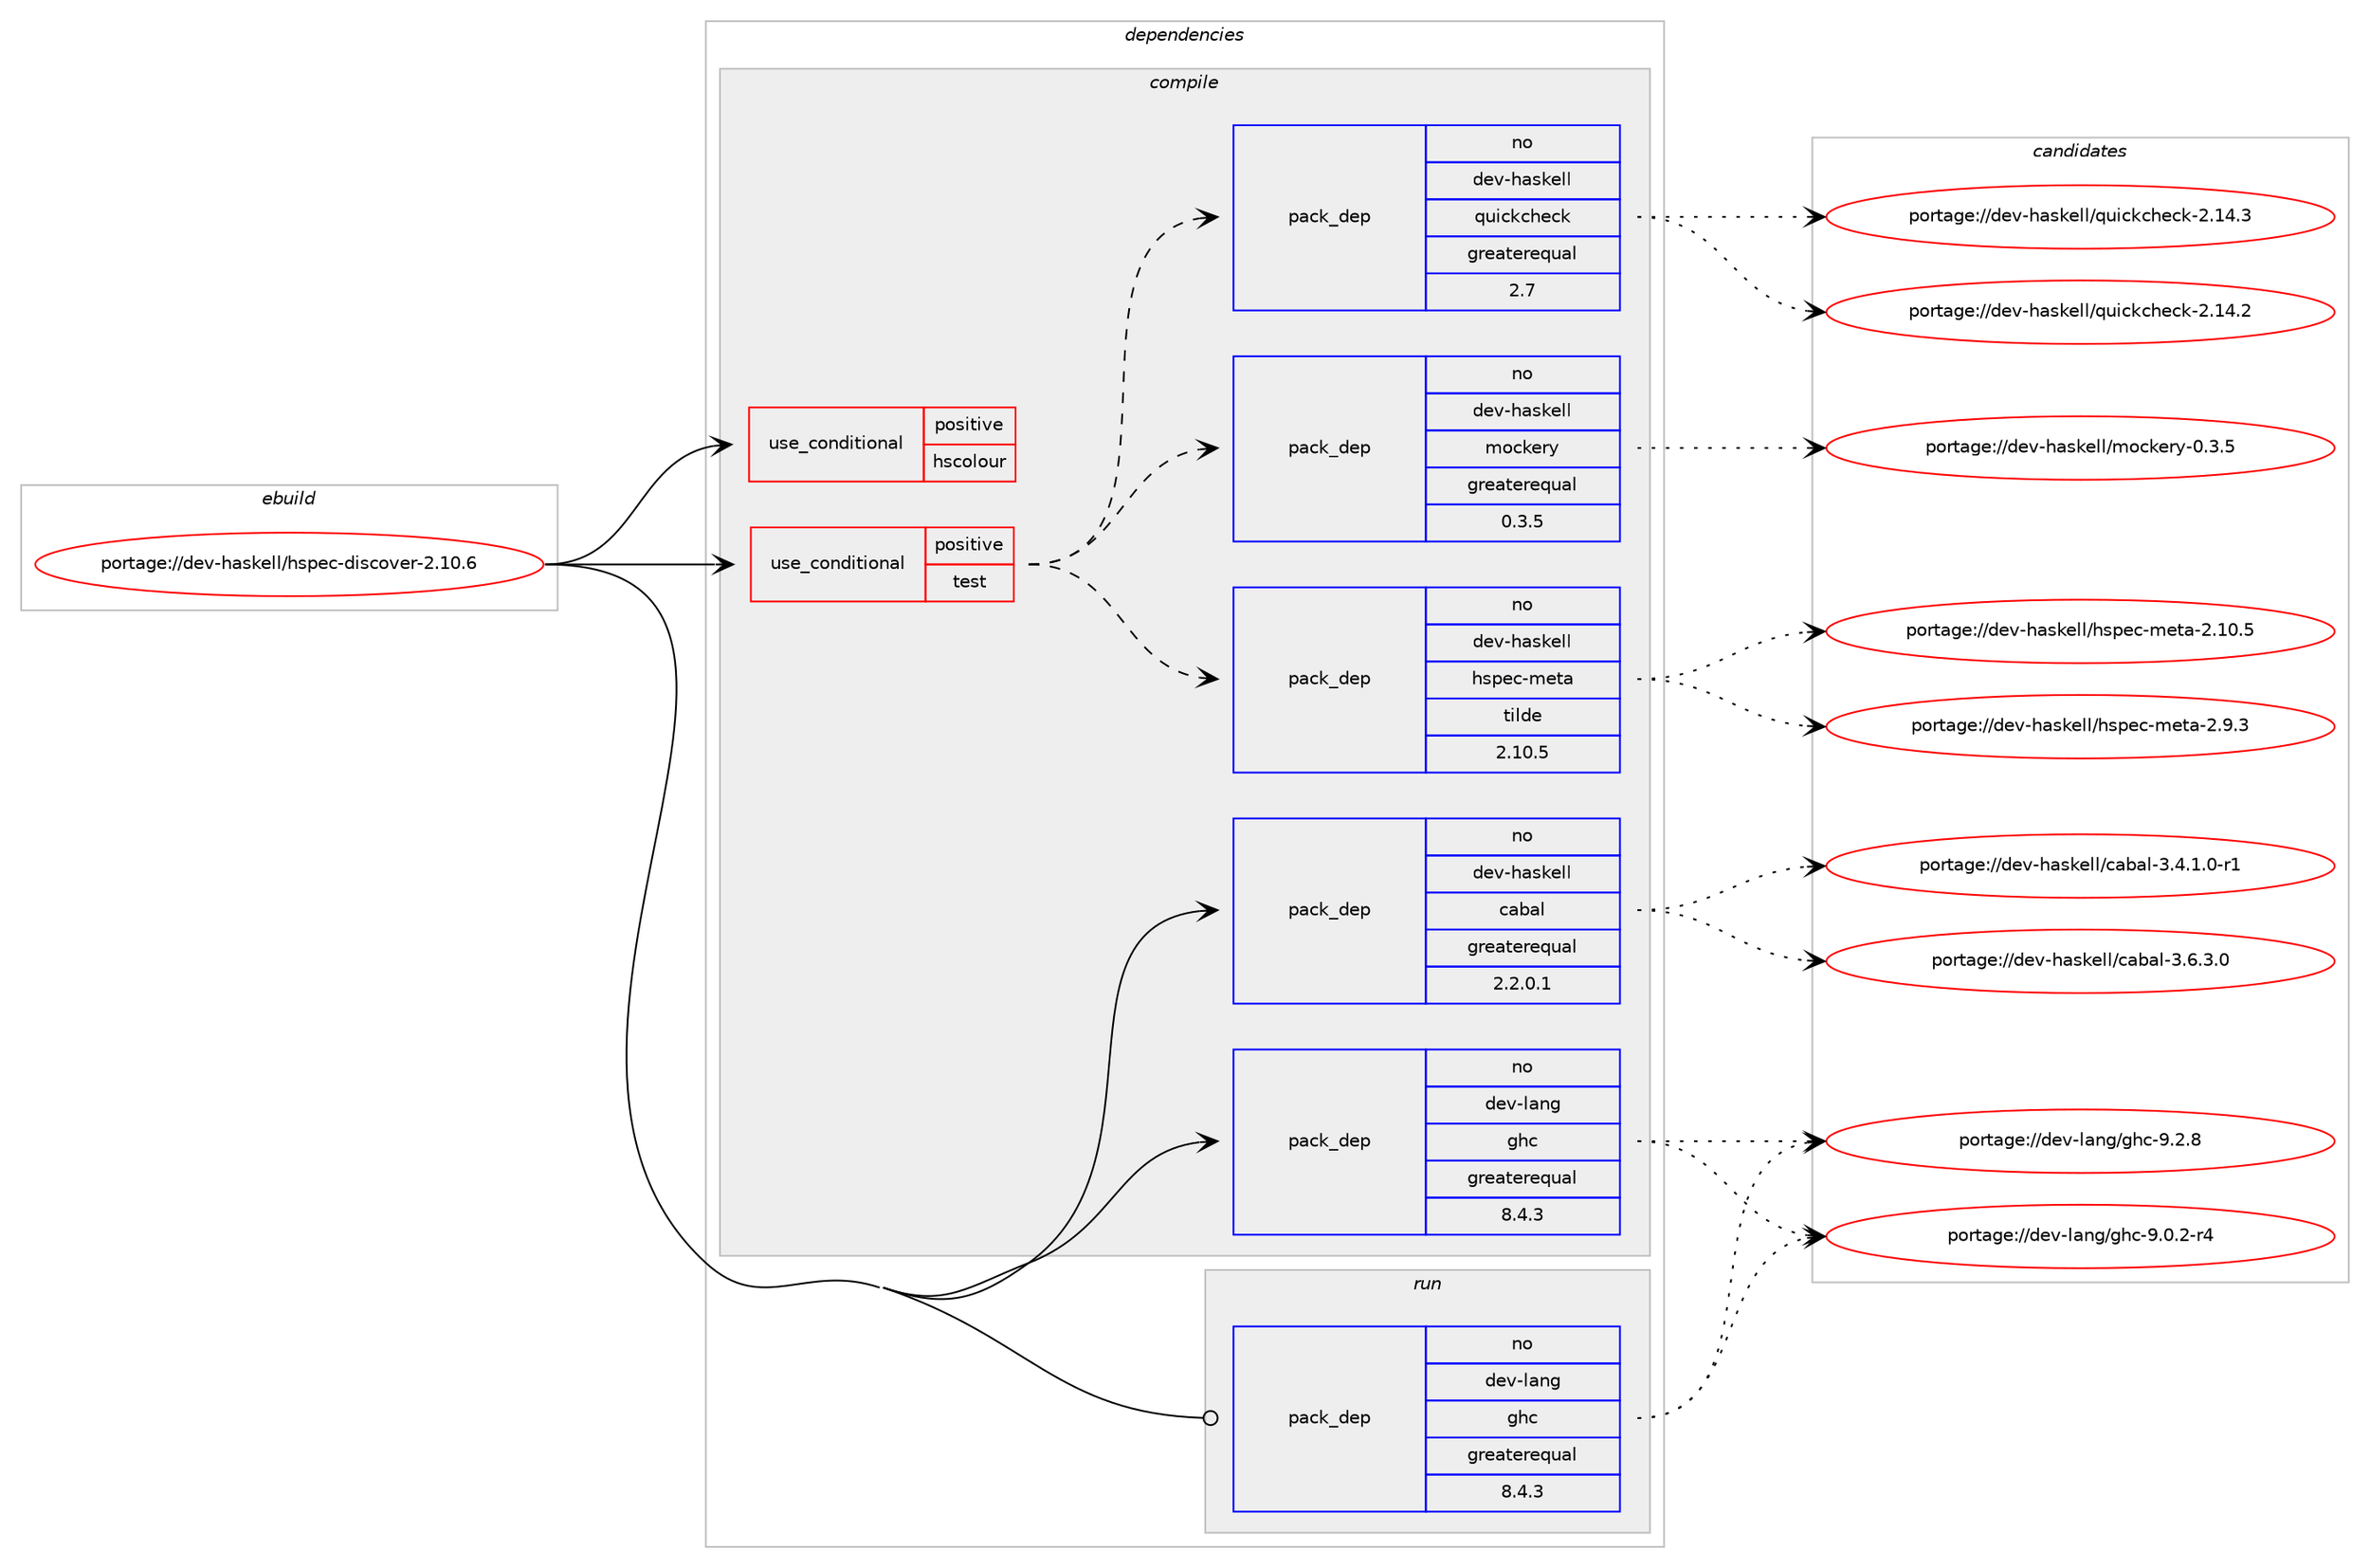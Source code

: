 digraph prolog {

# *************
# Graph options
# *************

newrank=true;
concentrate=true;
compound=true;
graph [rankdir=LR,fontname=Helvetica,fontsize=10,ranksep=1.5];#, ranksep=2.5, nodesep=0.2];
edge  [arrowhead=vee];
node  [fontname=Helvetica,fontsize=10];

# **********
# The ebuild
# **********

subgraph cluster_leftcol {
color=gray;
rank=same;
label=<<i>ebuild</i>>;
id [label="portage://dev-haskell/hspec-discover-2.10.6", color=red, width=4, href="../dev-haskell/hspec-discover-2.10.6.svg"];
}

# ****************
# The dependencies
# ****************

subgraph cluster_midcol {
color=gray;
label=<<i>dependencies</i>>;
subgraph cluster_compile {
fillcolor="#eeeeee";
style=filled;
label=<<i>compile</i>>;
subgraph cond19947 {
dependency38963 [label=<<TABLE BORDER="0" CELLBORDER="1" CELLSPACING="0" CELLPADDING="4"><TR><TD ROWSPAN="3" CELLPADDING="10">use_conditional</TD></TR><TR><TD>positive</TD></TR><TR><TD>hscolour</TD></TR></TABLE>>, shape=none, color=red];
# *** BEGIN UNKNOWN DEPENDENCY TYPE (TODO) ***
# dependency38963 -> package_dependency(portage://dev-haskell/hspec-discover-2.10.6,install,no,dev-haskell,hscolour,none,[,,],[],[])
# *** END UNKNOWN DEPENDENCY TYPE (TODO) ***

}
id:e -> dependency38963:w [weight=20,style="solid",arrowhead="vee"];
subgraph cond19948 {
dependency38964 [label=<<TABLE BORDER="0" CELLBORDER="1" CELLSPACING="0" CELLPADDING="4"><TR><TD ROWSPAN="3" CELLPADDING="10">use_conditional</TD></TR><TR><TD>positive</TD></TR><TR><TD>test</TD></TR></TABLE>>, shape=none, color=red];
subgraph pack18050 {
dependency38965 [label=<<TABLE BORDER="0" CELLBORDER="1" CELLSPACING="0" CELLPADDING="4" WIDTH="220"><TR><TD ROWSPAN="6" CELLPADDING="30">pack_dep</TD></TR><TR><TD WIDTH="110">no</TD></TR><TR><TD>dev-haskell</TD></TR><TR><TD>hspec-meta</TD></TR><TR><TD>tilde</TD></TR><TR><TD>2.10.5</TD></TR></TABLE>>, shape=none, color=blue];
}
dependency38964:e -> dependency38965:w [weight=20,style="dashed",arrowhead="vee"];
subgraph pack18051 {
dependency38966 [label=<<TABLE BORDER="0" CELLBORDER="1" CELLSPACING="0" CELLPADDING="4" WIDTH="220"><TR><TD ROWSPAN="6" CELLPADDING="30">pack_dep</TD></TR><TR><TD WIDTH="110">no</TD></TR><TR><TD>dev-haskell</TD></TR><TR><TD>mockery</TD></TR><TR><TD>greaterequal</TD></TR><TR><TD>0.3.5</TD></TR></TABLE>>, shape=none, color=blue];
}
dependency38964:e -> dependency38966:w [weight=20,style="dashed",arrowhead="vee"];
subgraph pack18052 {
dependency38967 [label=<<TABLE BORDER="0" CELLBORDER="1" CELLSPACING="0" CELLPADDING="4" WIDTH="220"><TR><TD ROWSPAN="6" CELLPADDING="30">pack_dep</TD></TR><TR><TD WIDTH="110">no</TD></TR><TR><TD>dev-haskell</TD></TR><TR><TD>quickcheck</TD></TR><TR><TD>greaterequal</TD></TR><TR><TD>2.7</TD></TR></TABLE>>, shape=none, color=blue];
}
dependency38964:e -> dependency38967:w [weight=20,style="dashed",arrowhead="vee"];
}
id:e -> dependency38964:w [weight=20,style="solid",arrowhead="vee"];
subgraph pack18053 {
dependency38968 [label=<<TABLE BORDER="0" CELLBORDER="1" CELLSPACING="0" CELLPADDING="4" WIDTH="220"><TR><TD ROWSPAN="6" CELLPADDING="30">pack_dep</TD></TR><TR><TD WIDTH="110">no</TD></TR><TR><TD>dev-haskell</TD></TR><TR><TD>cabal</TD></TR><TR><TD>greaterequal</TD></TR><TR><TD>2.2.0.1</TD></TR></TABLE>>, shape=none, color=blue];
}
id:e -> dependency38968:w [weight=20,style="solid",arrowhead="vee"];
subgraph pack18054 {
dependency38969 [label=<<TABLE BORDER="0" CELLBORDER="1" CELLSPACING="0" CELLPADDING="4" WIDTH="220"><TR><TD ROWSPAN="6" CELLPADDING="30">pack_dep</TD></TR><TR><TD WIDTH="110">no</TD></TR><TR><TD>dev-lang</TD></TR><TR><TD>ghc</TD></TR><TR><TD>greaterequal</TD></TR><TR><TD>8.4.3</TD></TR></TABLE>>, shape=none, color=blue];
}
id:e -> dependency38969:w [weight=20,style="solid",arrowhead="vee"];
}
subgraph cluster_compileandrun {
fillcolor="#eeeeee";
style=filled;
label=<<i>compile and run</i>>;
}
subgraph cluster_run {
fillcolor="#eeeeee";
style=filled;
label=<<i>run</i>>;
subgraph pack18055 {
dependency38970 [label=<<TABLE BORDER="0" CELLBORDER="1" CELLSPACING="0" CELLPADDING="4" WIDTH="220"><TR><TD ROWSPAN="6" CELLPADDING="30">pack_dep</TD></TR><TR><TD WIDTH="110">no</TD></TR><TR><TD>dev-lang</TD></TR><TR><TD>ghc</TD></TR><TR><TD>greaterequal</TD></TR><TR><TD>8.4.3</TD></TR></TABLE>>, shape=none, color=blue];
}
id:e -> dependency38970:w [weight=20,style="solid",arrowhead="odot"];
# *** BEGIN UNKNOWN DEPENDENCY TYPE (TODO) ***
# id -> package_dependency(portage://dev-haskell/hspec-discover-2.10.6,run,no,dev-lang,ghc,none,[,,],any_same_slot,[use(optenable(profile),none)])
# *** END UNKNOWN DEPENDENCY TYPE (TODO) ***

}
}

# **************
# The candidates
# **************

subgraph cluster_choices {
rank=same;
color=gray;
label=<<i>candidates</i>>;

subgraph choice18050 {
color=black;
nodesep=1;
choice10010111845104971151071011081084710411511210199451091011169745504649484653 [label="portage://dev-haskell/hspec-meta-2.10.5", color=red, width=4,href="../dev-haskell/hspec-meta-2.10.5.svg"];
choice100101118451049711510710110810847104115112101994510910111697455046574651 [label="portage://dev-haskell/hspec-meta-2.9.3", color=red, width=4,href="../dev-haskell/hspec-meta-2.9.3.svg"];
dependency38965:e -> choice10010111845104971151071011081084710411511210199451091011169745504649484653:w [style=dotted,weight="100"];
dependency38965:e -> choice100101118451049711510710110810847104115112101994510910111697455046574651:w [style=dotted,weight="100"];
}
subgraph choice18051 {
color=black;
nodesep=1;
choice10010111845104971151071011081084710911199107101114121454846514653 [label="portage://dev-haskell/mockery-0.3.5", color=red, width=4,href="../dev-haskell/mockery-0.3.5.svg"];
dependency38966:e -> choice10010111845104971151071011081084710911199107101114121454846514653:w [style=dotted,weight="100"];
}
subgraph choice18052 {
color=black;
nodesep=1;
choice10010111845104971151071011081084711311710599107991041019910745504649524650 [label="portage://dev-haskell/quickcheck-2.14.2", color=red, width=4,href="../dev-haskell/quickcheck-2.14.2.svg"];
choice10010111845104971151071011081084711311710599107991041019910745504649524651 [label="portage://dev-haskell/quickcheck-2.14.3", color=red, width=4,href="../dev-haskell/quickcheck-2.14.3.svg"];
dependency38967:e -> choice10010111845104971151071011081084711311710599107991041019910745504649524650:w [style=dotted,weight="100"];
dependency38967:e -> choice10010111845104971151071011081084711311710599107991041019910745504649524651:w [style=dotted,weight="100"];
}
subgraph choice18053 {
color=black;
nodesep=1;
choice1001011184510497115107101108108479997989710845514652464946484511449 [label="portage://dev-haskell/cabal-3.4.1.0-r1", color=red, width=4,href="../dev-haskell/cabal-3.4.1.0-r1.svg"];
choice100101118451049711510710110810847999798971084551465446514648 [label="portage://dev-haskell/cabal-3.6.3.0", color=red, width=4,href="../dev-haskell/cabal-3.6.3.0.svg"];
dependency38968:e -> choice1001011184510497115107101108108479997989710845514652464946484511449:w [style=dotted,weight="100"];
dependency38968:e -> choice100101118451049711510710110810847999798971084551465446514648:w [style=dotted,weight="100"];
}
subgraph choice18054 {
color=black;
nodesep=1;
choice100101118451089711010347103104994557464846504511452 [label="portage://dev-lang/ghc-9.0.2-r4", color=red, width=4,href="../dev-lang/ghc-9.0.2-r4.svg"];
choice10010111845108971101034710310499455746504656 [label="portage://dev-lang/ghc-9.2.8", color=red, width=4,href="../dev-lang/ghc-9.2.8.svg"];
dependency38969:e -> choice100101118451089711010347103104994557464846504511452:w [style=dotted,weight="100"];
dependency38969:e -> choice10010111845108971101034710310499455746504656:w [style=dotted,weight="100"];
}
subgraph choice18055 {
color=black;
nodesep=1;
choice100101118451089711010347103104994557464846504511452 [label="portage://dev-lang/ghc-9.0.2-r4", color=red, width=4,href="../dev-lang/ghc-9.0.2-r4.svg"];
choice10010111845108971101034710310499455746504656 [label="portage://dev-lang/ghc-9.2.8", color=red, width=4,href="../dev-lang/ghc-9.2.8.svg"];
dependency38970:e -> choice100101118451089711010347103104994557464846504511452:w [style=dotted,weight="100"];
dependency38970:e -> choice10010111845108971101034710310499455746504656:w [style=dotted,weight="100"];
}
}

}
